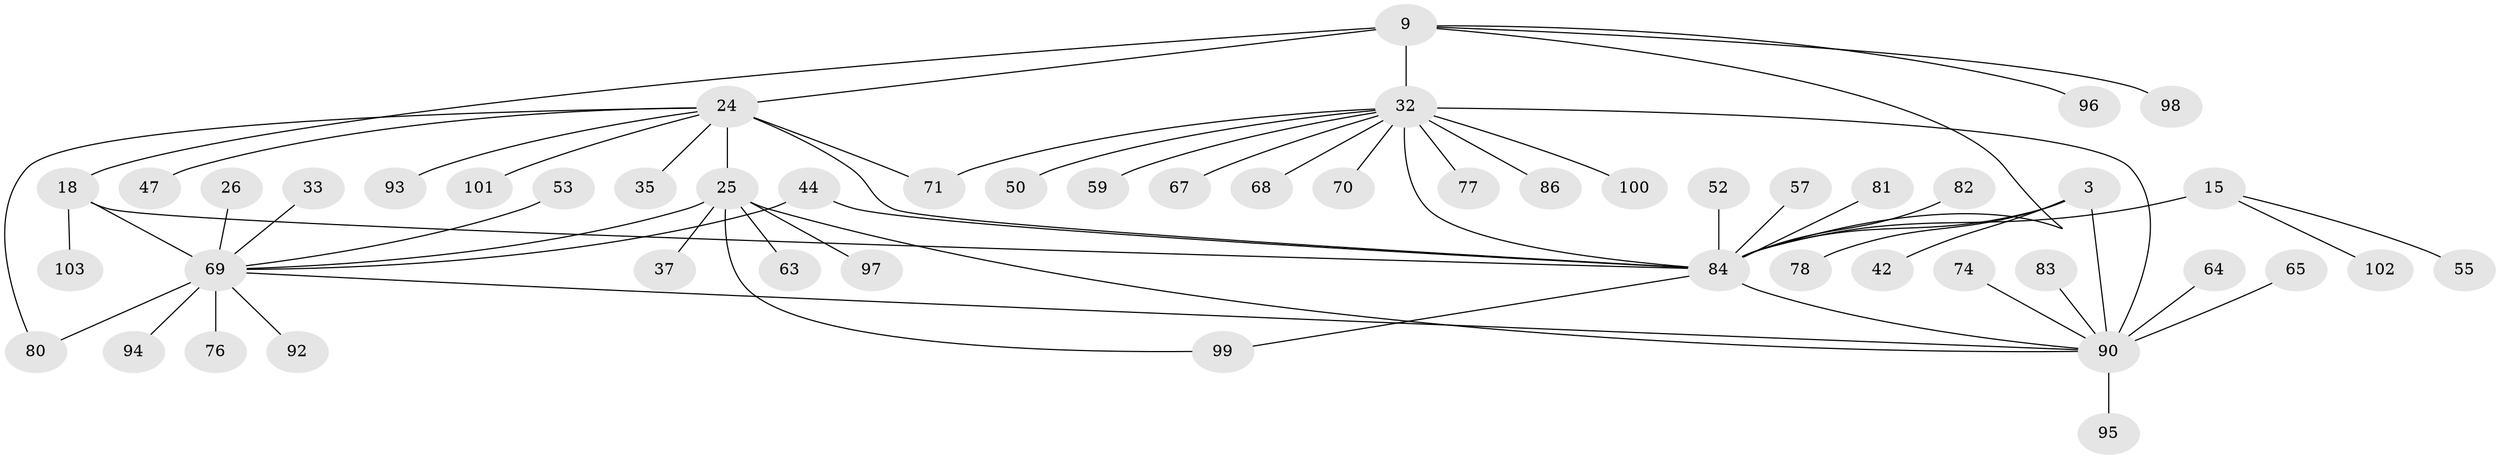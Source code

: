 // original degree distribution, {5: 0.02912621359223301, 8: 0.038834951456310676, 6: 0.05825242718446602, 9: 0.02912621359223301, 7: 0.04854368932038835, 10: 0.009708737864077669, 4: 0.009708737864077669, 11: 0.009708737864077669, 12: 0.009708737864077669, 1: 0.4854368932038835, 2: 0.23300970873786409, 3: 0.038834951456310676}
// Generated by graph-tools (version 1.1) at 2025/55/03/09/25 04:55:20]
// undirected, 51 vertices, 62 edges
graph export_dot {
graph [start="1"]
  node [color=gray90,style=filled];
  3 [super="+1"];
  9 [super="+8"];
  15 [super="+11"];
  18 [super="+16"];
  24 [super="+22"];
  25 [super="+21+23"];
  26;
  32 [super="+10+27+29"];
  33;
  35;
  37;
  42;
  44 [super="+40"];
  47;
  50;
  52;
  53;
  55;
  57;
  59;
  63;
  64 [super="+54"];
  65;
  67;
  68 [super="+48"];
  69 [super="+31+20"];
  70 [super="+58"];
  71;
  74;
  76;
  77;
  78;
  80 [super="+56+72+73"];
  81 [super="+49"];
  82;
  83;
  84 [super="+79+75+30+43+36+41"];
  86;
  90 [super="+88+5+51+60"];
  92 [super="+85"];
  93 [super="+38"];
  94;
  95;
  96;
  97;
  98 [super="+89"];
  99;
  100 [super="+66"];
  101 [super="+91"];
  102;
  103 [super="+45"];
  3 -- 42;
  3 -- 78;
  3 -- 84;
  3 -- 90 [weight=6];
  9 -- 18;
  9 -- 96;
  9 -- 24;
  9 -- 98;
  9 -- 32 [weight=6];
  9 -- 84;
  15 -- 55;
  15 -- 102;
  15 -- 84 [weight=6];
  18 -- 103;
  18 -- 84;
  18 -- 69 [weight=6];
  24 -- 25 [weight=6];
  24 -- 35;
  24 -- 47;
  24 -- 71;
  24 -- 80;
  24 -- 93;
  24 -- 101;
  24 -- 84;
  25 -- 37;
  25 -- 97;
  25 -- 99;
  25 -- 69 [weight=2];
  25 -- 63;
  25 -- 90;
  26 -- 69;
  32 -- 67;
  32 -- 68;
  32 -- 100;
  32 -- 70;
  32 -- 71;
  32 -- 77;
  32 -- 50;
  32 -- 84 [weight=2];
  32 -- 86;
  32 -- 59;
  32 -- 90;
  33 -- 69;
  44 -- 84;
  44 -- 69;
  52 -- 84;
  53 -- 69;
  57 -- 84;
  64 -- 90;
  65 -- 90;
  69 -- 76;
  69 -- 80;
  69 -- 92;
  69 -- 94;
  69 -- 90;
  74 -- 90;
  81 -- 84;
  82 -- 84;
  83 -- 90;
  84 -- 99;
  84 -- 90;
  90 -- 95;
}
